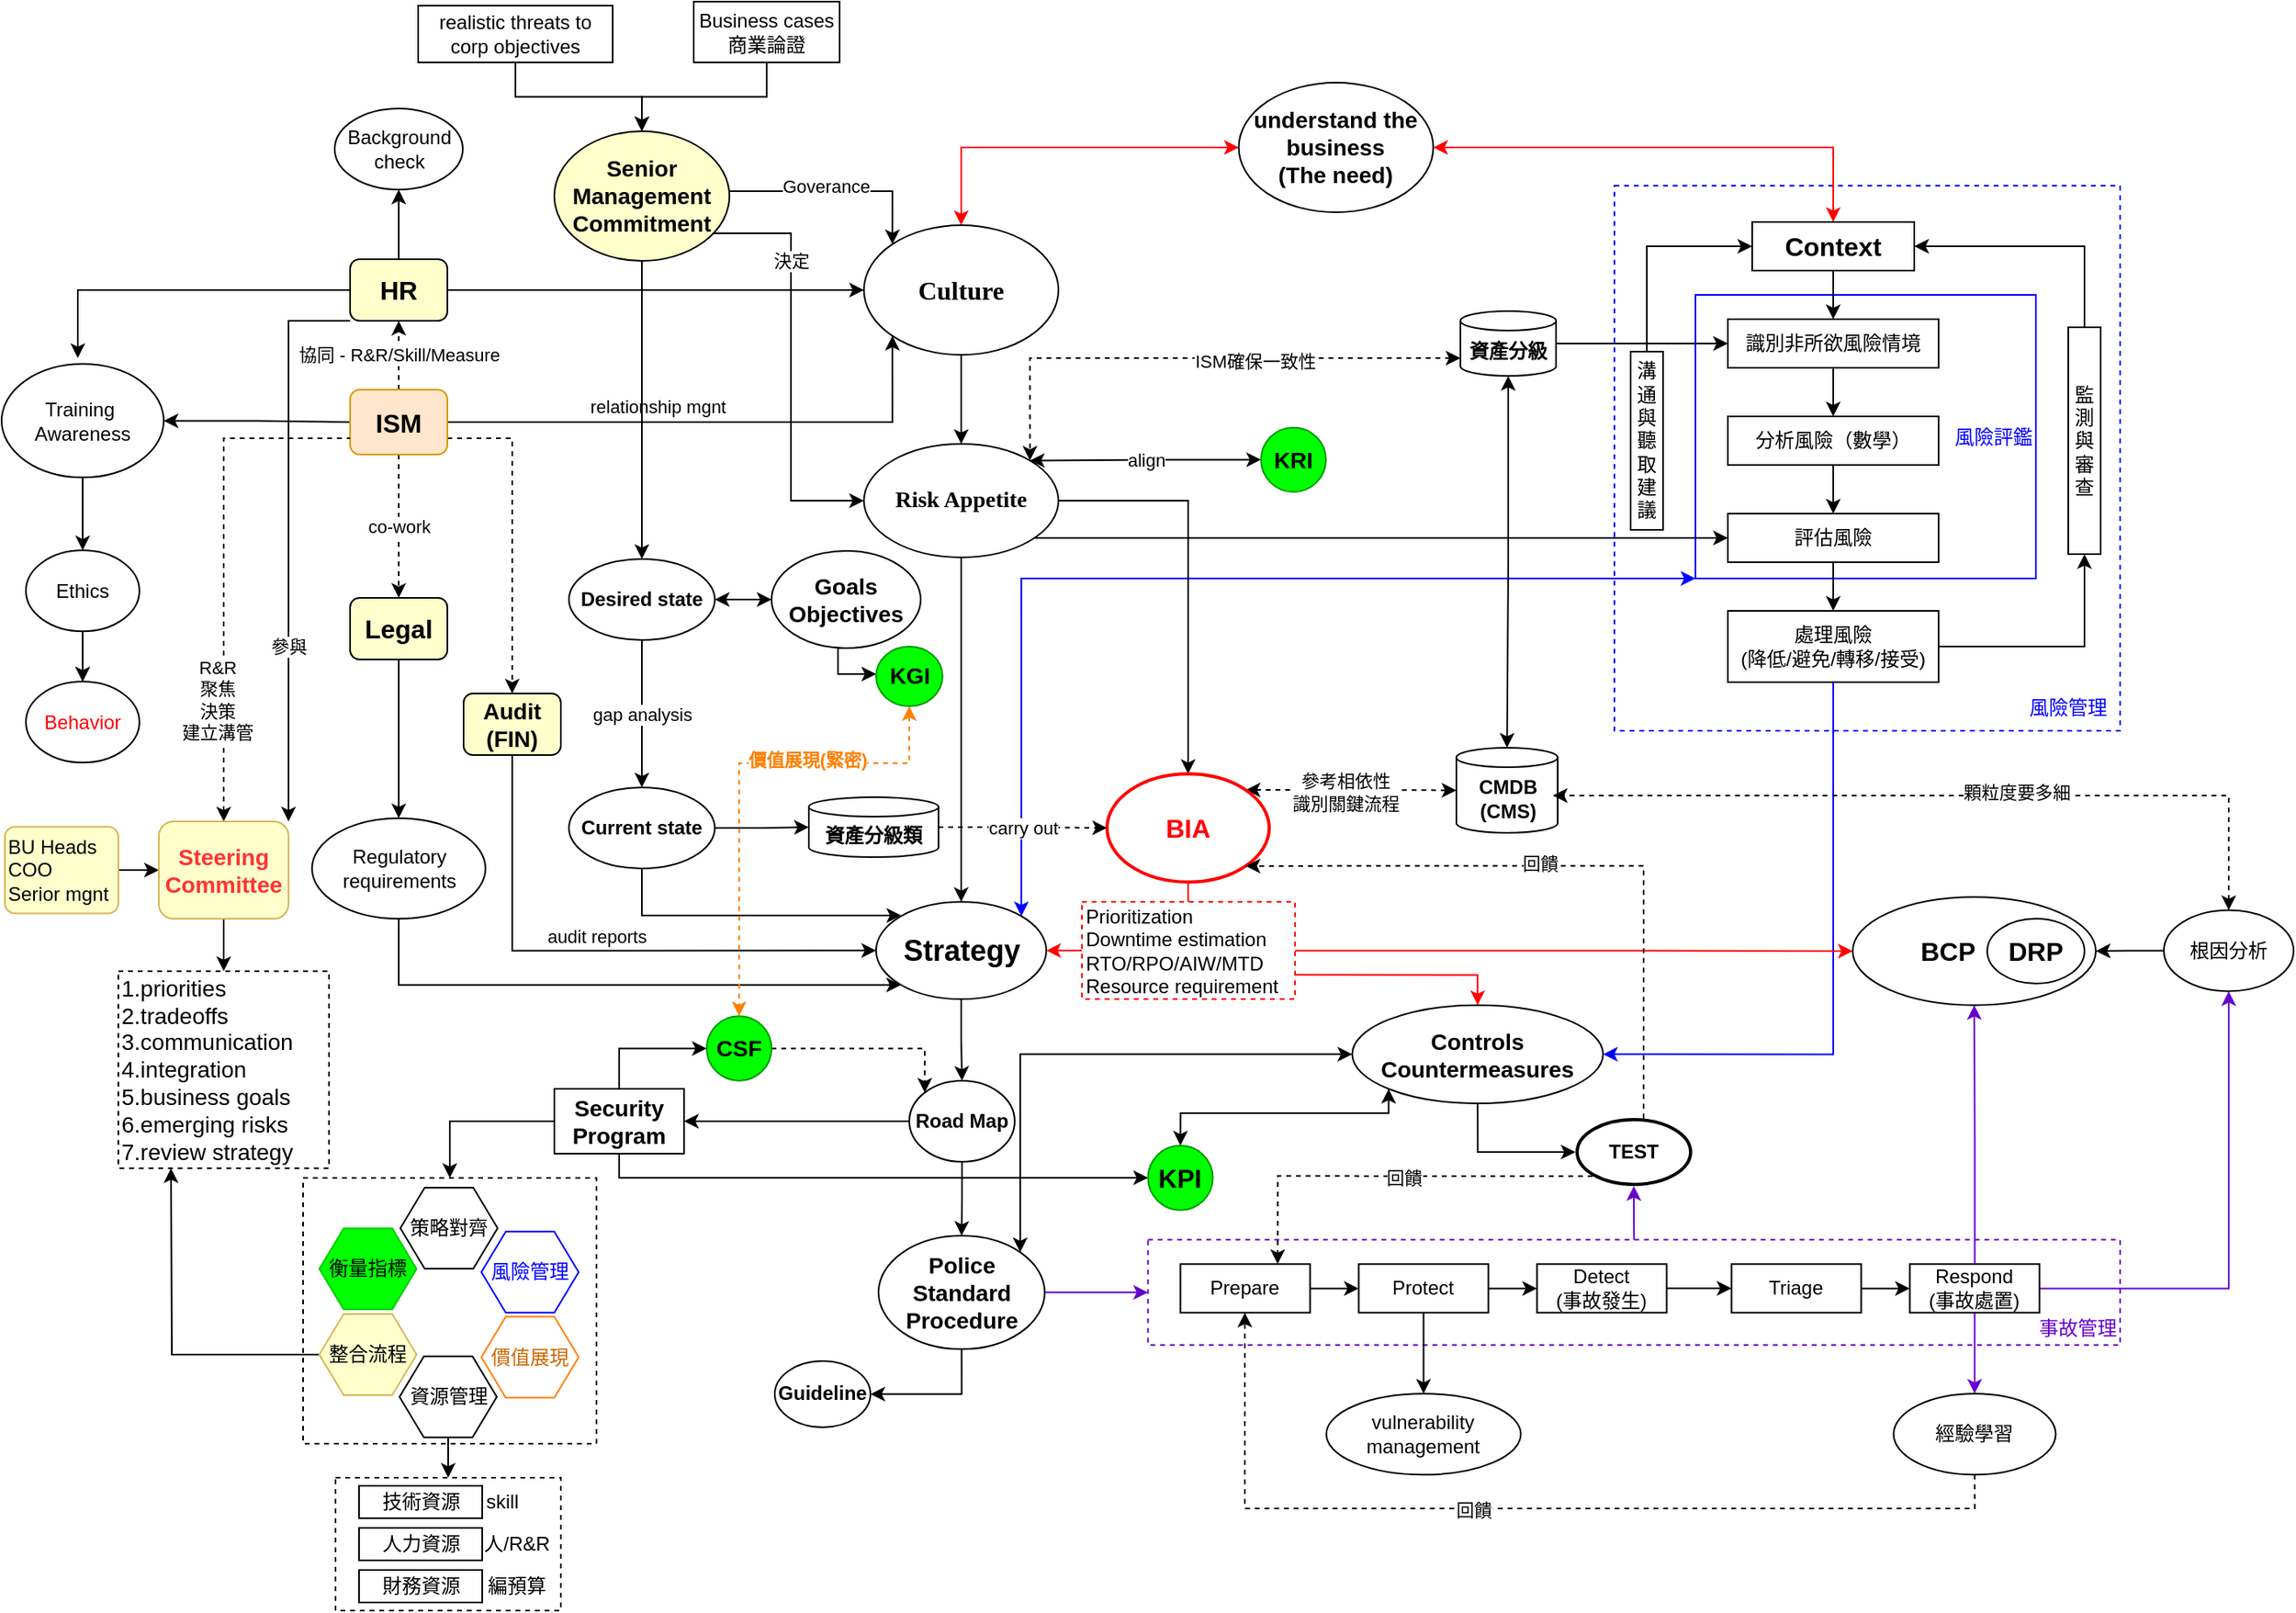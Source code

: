 <mxfile version="14.4.2" type="github">
  <diagram name="CISM" id="42789a77-a242-8287-6e28-9cd8cfd52e62">
    <mxGraphModel dx="1422" dy="736" grid="1" gridSize="10" guides="1" tooltips="1" connect="1" arrows="1" fold="1" page="1" pageScale="1" pageWidth="1600" pageHeight="900" background="#ffffff" math="0" shadow="0">
      <root>
        <mxCell id="0" />
        <mxCell id="1" parent="0" />
        <mxCell id="t0RdN4NFsOp_hTCud_wr-24" value="/ㄥ" style="rounded=0;whiteSpace=wrap;html=1;dashed=1;" parent="1" vertex="1">
          <mxGeometry x="219" y="931" width="139" height="82" as="geometry" />
        </mxCell>
        <mxCell id="t0RdN4NFsOp_hTCud_wr-13" value="" style="rounded=0;whiteSpace=wrap;html=1;dashed=1;" parent="1" vertex="1">
          <mxGeometry x="199" y="746" width="181" height="164" as="geometry" />
        </mxCell>
        <mxCell id="RKfxSkE61p598FqZE3x6-5" value="&lt;div style=&quot;text-align: justify&quot;&gt;&lt;/div&gt;" style="rounded=0;whiteSpace=wrap;html=1;align=right;strokeColor=#0000FF;dashed=1;" parent="1" vertex="1">
          <mxGeometry x="1008" y="133.67" width="312" height="336.33" as="geometry" />
        </mxCell>
        <mxCell id="Z_T5WOkKw4FG-YKkFipD-60" value="&lt;div&gt;&lt;span&gt;&lt;font color=&quot;#6600cc&quot;&gt;&lt;br&gt;&lt;/font&gt;&lt;/span&gt;&lt;/div&gt;&lt;div&gt;&lt;span&gt;&lt;font color=&quot;#6600cc&quot;&gt;&lt;br&gt;&lt;/font&gt;&lt;/span&gt;&lt;/div&gt;&lt;div&gt;&lt;span&gt;&lt;font color=&quot;#6600cc&quot;&gt;&lt;br&gt;&lt;/font&gt;&lt;/span&gt;&lt;/div&gt;&lt;div&gt;&lt;span&gt;&lt;font color=&quot;#6600cc&quot;&gt;事故管理&lt;/font&gt;&lt;/span&gt;&lt;/div&gt;" style="rounded=0;whiteSpace=wrap;html=1;fillColor=#FFFFFF;align=right;dashed=1;strokeColor=#6600CC;" parent="1" vertex="1">
          <mxGeometry x="720.25" y="784.16" width="599.75" height="65" as="geometry" />
        </mxCell>
        <mxCell id="Z_T5WOkKw4FG-YKkFipD-143" style="edgeStyle=orthogonalEdgeStyle;rounded=0;orthogonalLoop=1;jettySize=auto;html=1;entryX=1;entryY=0;entryDx=0;entryDy=0;startArrow=classic;startFill=1;endArrow=classic;endFill=1;exitX=0;exitY=1;exitDx=0;exitDy=0;strokeColor=#0000FF;" parent="1" source="Z_T5WOkKw4FG-YKkFipD-38" target="Z_T5WOkKw4FG-YKkFipD-3" edge="1">
          <mxGeometry relative="1" as="geometry">
            <Array as="points">
              <mxPoint x="642" y="376" />
            </Array>
          </mxGeometry>
        </mxCell>
        <mxCell id="Z_T5WOkKw4FG-YKkFipD-38" value="&lt;font color=&quot;#0000ff&quot;&gt;風險評鑑&lt;/font&gt;" style="rounded=0;whiteSpace=wrap;html=1;fillColor=#FFFFFF;align=right;strokeColor=#0000FF;" parent="1" vertex="1">
          <mxGeometry x="1058" y="201" width="210" height="175" as="geometry" />
        </mxCell>
        <mxCell id="Z_T5WOkKw4FG-YKkFipD-5" style="edgeStyle=orthogonalEdgeStyle;rounded=0;orthogonalLoop=1;jettySize=auto;html=1;exitX=0;exitY=0.5;exitDx=0;exitDy=0;startArrow=classic;startFill=1;endArrow=classic;endFill=1;strokeColor=#FF0000;" parent="1" source="RKfxSkE61p598FqZE3x6-7" target="1ea317790d2ca983-3" edge="1">
          <mxGeometry relative="1" as="geometry">
            <mxPoint x="285" y="188" as="sourcePoint" />
            <Array as="points">
              <mxPoint x="605" y="110" />
            </Array>
          </mxGeometry>
        </mxCell>
        <mxCell id="Z_T5WOkKw4FG-YKkFipD-2" style="edgeStyle=orthogonalEdgeStyle;rounded=0;orthogonalLoop=1;jettySize=auto;html=1;exitX=0.5;exitY=1;exitDx=0;exitDy=0;" parent="1" source="1ea317790d2ca983-3" target="1ea317790d2ca983-4" edge="1">
          <mxGeometry relative="1" as="geometry" />
        </mxCell>
        <mxCell id="Z_T5WOkKw4FG-YKkFipD-57" style="edgeStyle=orthogonalEdgeStyle;rounded=0;orthogonalLoop=1;jettySize=auto;html=1;entryX=1;entryY=0.5;entryDx=0;entryDy=0;startArrow=classic;startFill=1;endArrow=none;endFill=0;" parent="1" source="1ea317790d2ca983-3" target="Z_T5WOkKw4FG-YKkFipD-21" edge="1">
          <mxGeometry relative="1" as="geometry" />
        </mxCell>
        <mxCell id="1ea317790d2ca983-3" value="&lt;span&gt;&lt;font size=&quot;1&quot;&gt;&lt;b style=&quot;font-size: 16px&quot;&gt;Culture&lt;/b&gt;&lt;/font&gt;&lt;/span&gt;" style="ellipse;whiteSpace=wrap;html=1;rounded=0;shadow=0;comic=0;labelBackgroundColor=none;strokeWidth=1;fontFamily=Verdana;fontSize=12;align=center;" parent="1" vertex="1">
          <mxGeometry x="545" y="158" width="120" height="80" as="geometry" />
        </mxCell>
        <mxCell id="Z_T5WOkKw4FG-YKkFipD-75" value="" style="edgeStyle=orthogonalEdgeStyle;rounded=0;orthogonalLoop=1;jettySize=auto;html=1;startArrow=none;startFill=0;endArrow=classic;endFill=1;entryX=0.5;entryY=0;entryDx=0;entryDy=0;exitX=1;exitY=0.5;exitDx=0;exitDy=0;exitPerimeter=0;" parent="1" source="1ea317790d2ca983-4" target="Z_T5WOkKw4FG-YKkFipD-55" edge="1">
          <mxGeometry relative="1" as="geometry" />
        </mxCell>
        <mxCell id="Z_T5WOkKw4FG-YKkFipD-111" style="edgeStyle=orthogonalEdgeStyle;rounded=0;orthogonalLoop=1;jettySize=auto;html=1;exitX=1;exitY=0;exitDx=0;exitDy=0;entryX=0;entryY=0.5;entryDx=0;entryDy=0;startArrow=none;startFill=0;endArrow=classic;endFill=1;" parent="1" source="1ea317790d2ca983-4" target="Z_T5WOkKw4FG-YKkFipD-30" edge="1">
          <mxGeometry relative="1" as="geometry">
            <Array as="points">
              <mxPoint x="647" y="351" />
            </Array>
          </mxGeometry>
        </mxCell>
        <mxCell id="Z_T5WOkKw4FG-YKkFipD-129" style="edgeStyle=orthogonalEdgeStyle;rounded=0;orthogonalLoop=1;jettySize=auto;html=1;startArrow=none;startFill=0;endArrow=classic;endFill=1;" parent="1" source="1ea317790d2ca983-4" target="Z_T5WOkKw4FG-YKkFipD-3" edge="1">
          <mxGeometry relative="1" as="geometry" />
        </mxCell>
        <mxCell id="1ea317790d2ca983-4" value="&lt;span&gt;&lt;font size=&quot;1&quot;&gt;&lt;b style=&quot;font-size: 14px&quot;&gt;Risk Appetite&lt;/b&gt;&lt;/font&gt;&lt;/span&gt;" style="ellipse;whiteSpace=wrap;html=1;rounded=0;shadow=0;comic=0;labelBackgroundColor=none;strokeWidth=1;fontFamily=Verdana;fontSize=12;align=center;" parent="1" vertex="1">
          <mxGeometry x="545" y="293" width="120" height="70" as="geometry" />
        </mxCell>
        <mxCell id="Z_T5WOkKw4FG-YKkFipD-132" value="" style="edgeStyle=orthogonalEdgeStyle;rounded=0;orthogonalLoop=1;jettySize=auto;html=1;startArrow=none;startFill=0;endArrow=classic;endFill=1;" parent="1" source="I_x3B0UFov074bQ4PSzn-11" target="Z_T5WOkKw4FG-YKkFipD-4" edge="1">
          <mxGeometry relative="1" as="geometry" />
        </mxCell>
        <mxCell id="Z_T5WOkKw4FG-YKkFipD-3" value="&lt;b&gt;&lt;font style=&quot;font-size: 18px&quot;&gt;Strategy&lt;/font&gt;&lt;/b&gt;" style="ellipse;whiteSpace=wrap;html=1;" parent="1" vertex="1">
          <mxGeometry x="552.5" y="575.66" width="105" height="60" as="geometry" />
        </mxCell>
        <mxCell id="Z_T5WOkKw4FG-YKkFipD-66" value="" style="edgeStyle=orthogonalEdgeStyle;rounded=0;orthogonalLoop=1;jettySize=auto;html=1;strokeColor=#6600CC;" parent="1" source="Z_T5WOkKw4FG-YKkFipD-4" target="Z_T5WOkKw4FG-YKkFipD-60" edge="1">
          <mxGeometry relative="1" as="geometry" />
        </mxCell>
        <mxCell id="Z_T5WOkKw4FG-YKkFipD-4" value="&lt;b style=&quot;font-size: 14px&quot;&gt;&lt;span&gt;Police&lt;/span&gt;&lt;br&gt;&lt;span&gt;Standard&lt;/span&gt;&lt;br&gt;&lt;span&gt;Procedure&lt;/span&gt;&lt;/b&gt;" style="ellipse;whiteSpace=wrap;html=1;align=center;" parent="1" vertex="1">
          <mxGeometry x="554" y="781.66" width="102.5" height="70" as="geometry" />
        </mxCell>
        <mxCell id="Z_T5WOkKw4FG-YKkFipD-15" value="" style="edgeStyle=orthogonalEdgeStyle;rounded=0;orthogonalLoop=1;jettySize=auto;html=1;" parent="1" source="Z_T5WOkKw4FG-YKkFipD-9" target="Z_T5WOkKw4FG-YKkFipD-10" edge="1">
          <mxGeometry relative="1" as="geometry" />
        </mxCell>
        <mxCell id="Z_T5WOkKw4FG-YKkFipD-10" value="&lt;font color=&quot;#ff0000&quot;&gt;Behavior&lt;/font&gt;" style="ellipse;whiteSpace=wrap;html=1;" parent="1" vertex="1">
          <mxGeometry x="28" y="439.66" width="70" height="50" as="geometry" />
        </mxCell>
        <mxCell id="Z_T5WOkKw4FG-YKkFipD-14" value="" style="edgeStyle=orthogonalEdgeStyle;rounded=0;orthogonalLoop=1;jettySize=auto;html=1;" parent="1" source="Z_T5WOkKw4FG-YKkFipD-9" target="Z_T5WOkKw4FG-YKkFipD-10" edge="1">
          <mxGeometry relative="1" as="geometry" />
        </mxCell>
        <mxCell id="Z_T5WOkKw4FG-YKkFipD-69" value="" style="edgeStyle=orthogonalEdgeStyle;rounded=0;orthogonalLoop=1;jettySize=auto;html=1;startArrow=classic;startFill=1;endArrow=none;endFill=0;" parent="1" source="Z_T5WOkKw4FG-YKkFipD-11" target="Z_T5WOkKw4FG-YKkFipD-20" edge="1">
          <mxGeometry relative="1" as="geometry" />
        </mxCell>
        <mxCell id="Z_T5WOkKw4FG-YKkFipD-11" value="Training&amp;nbsp;&lt;br&gt;Awareness" style="ellipse;whiteSpace=wrap;html=1;" parent="1" vertex="1">
          <mxGeometry x="13" y="243.66" width="100" height="70" as="geometry" />
        </mxCell>
        <mxCell id="Z_T5WOkKw4FG-YKkFipD-9" value="Ethics" style="ellipse;whiteSpace=wrap;html=1;" parent="1" vertex="1">
          <mxGeometry x="28" y="358.66" width="70" height="50" as="geometry" />
        </mxCell>
        <mxCell id="Z_T5WOkKw4FG-YKkFipD-16" value="" style="edgeStyle=orthogonalEdgeStyle;rounded=0;orthogonalLoop=1;jettySize=auto;html=1;" parent="1" source="Z_T5WOkKw4FG-YKkFipD-11" target="Z_T5WOkKw4FG-YKkFipD-9" edge="1">
          <mxGeometry relative="1" as="geometry">
            <mxPoint x="63" y="338.66" as="sourcePoint" />
            <mxPoint x="63" y="453.66" as="targetPoint" />
          </mxGeometry>
        </mxCell>
        <mxCell id="Z_T5WOkKw4FG-YKkFipD-24" value="relationship mgnt" style="edgeStyle=orthogonalEdgeStyle;rounded=0;orthogonalLoop=1;jettySize=auto;html=1;entryX=0;entryY=1;entryDx=0;entryDy=0;exitX=1;exitY=0.5;exitDx=0;exitDy=0;align=right;" parent="1" source="Z_T5WOkKw4FG-YKkFipD-20" target="1ea317790d2ca983-3" edge="1">
          <mxGeometry x="0.046" y="10" relative="1" as="geometry">
            <Array as="points">
              <mxPoint x="563" y="280" />
            </Array>
            <mxPoint x="1" as="offset" />
          </mxGeometry>
        </mxCell>
        <mxCell id="Z_T5WOkKw4FG-YKkFipD-70" value="協同&amp;nbsp;- R&amp;amp;R/Skill/Measure" style="edgeStyle=orthogonalEdgeStyle;rounded=0;orthogonalLoop=1;jettySize=auto;html=1;startArrow=none;startFill=0;endArrow=classic;endFill=1;dashed=1;" parent="1" source="Z_T5WOkKw4FG-YKkFipD-20" target="Z_T5WOkKw4FG-YKkFipD-21" edge="1">
          <mxGeometry relative="1" as="geometry" />
        </mxCell>
        <mxCell id="Z_T5WOkKw4FG-YKkFipD-72" value="co-work" style="edgeStyle=orthogonalEdgeStyle;rounded=0;orthogonalLoop=1;jettySize=auto;html=1;dashed=1;startArrow=none;startFill=0;endArrow=classic;endFill=1;" parent="1" source="Z_T5WOkKw4FG-YKkFipD-20" target="Z_T5WOkKw4FG-YKkFipD-71" edge="1">
          <mxGeometry relative="1" as="geometry" />
        </mxCell>
        <mxCell id="LcdW9NNW-dmjEEYMS5UG-3" style="edgeStyle=orthogonalEdgeStyle;rounded=0;orthogonalLoop=1;jettySize=auto;html=1;entryX=0.5;entryY=0;entryDx=0;entryDy=0;dashed=1;exitX=1;exitY=0.75;exitDx=0;exitDy=0;" parent="1" source="Z_T5WOkKw4FG-YKkFipD-20" target="LcdW9NNW-dmjEEYMS5UG-1" edge="1">
          <mxGeometry relative="1" as="geometry">
            <Array as="points">
              <mxPoint x="328" y="290" />
            </Array>
          </mxGeometry>
        </mxCell>
        <mxCell id="Z_T5WOkKw4FG-YKkFipD-20" value="&lt;b&gt;&lt;font style=&quot;font-size: 16px&quot;&gt;ISM&lt;/font&gt;&lt;/b&gt;" style="rounded=1;whiteSpace=wrap;html=1;fillColor=#ffe6cc;strokeColor=#d79b00;" parent="1" vertex="1">
          <mxGeometry x="228" y="259.5" width="60" height="40" as="geometry" />
        </mxCell>
        <mxCell id="Z_T5WOkKw4FG-YKkFipD-58" value="" style="edgeStyle=orthogonalEdgeStyle;rounded=0;orthogonalLoop=1;jettySize=auto;html=1;" parent="1" source="Z_T5WOkKw4FG-YKkFipD-21" edge="1">
          <mxGeometry relative="1" as="geometry">
            <mxPoint x="60" y="240" as="targetPoint" />
            <Array as="points">
              <mxPoint x="60" y="198" />
              <mxPoint x="60" y="240" />
            </Array>
          </mxGeometry>
        </mxCell>
        <mxCell id="7DjKlJsCixt-iZ4Y43LJ-12" value="" style="edgeStyle=orthogonalEdgeStyle;rounded=0;orthogonalLoop=1;jettySize=auto;html=1;startArrow=none;startFill=0;endArrow=classic;endFill=1;" parent="1" source="Z_T5WOkKw4FG-YKkFipD-21" target="7DjKlJsCixt-iZ4Y43LJ-11" edge="1">
          <mxGeometry relative="1" as="geometry" />
        </mxCell>
        <mxCell id="I_x3B0UFov074bQ4PSzn-13" style="edgeStyle=orthogonalEdgeStyle;rounded=0;orthogonalLoop=1;jettySize=auto;html=1;exitX=0;exitY=1;exitDx=0;exitDy=0;entryX=1;entryY=0;entryDx=0;entryDy=0;startArrow=none;startFill=0;endArrow=classic;endFill=1;strokeColor=#000000;" parent="1" source="Z_T5WOkKw4FG-YKkFipD-21" target="RKfxSkE61p598FqZE3x6-9" edge="1">
          <mxGeometry relative="1" as="geometry">
            <Array as="points">
              <mxPoint x="190" y="217" />
            </Array>
          </mxGeometry>
        </mxCell>
        <mxCell id="I_x3B0UFov074bQ4PSzn-14" value="參與" style="edgeLabel;html=1;align=center;verticalAlign=middle;resizable=0;points=[];" parent="I_x3B0UFov074bQ4PSzn-13" vertex="1" connectable="0">
          <mxGeometry x="-0.135" y="1" relative="1" as="geometry">
            <mxPoint x="-1" y="89" as="offset" />
          </mxGeometry>
        </mxCell>
        <mxCell id="Z_T5WOkKw4FG-YKkFipD-21" value="&lt;b&gt;&lt;font style=&quot;font-size: 16px&quot;&gt;HR&lt;/font&gt;&lt;/b&gt;" style="rounded=1;whiteSpace=wrap;html=1;fillColor=#FFFFCC;" parent="1" vertex="1">
          <mxGeometry x="228" y="179" width="60" height="38" as="geometry" />
        </mxCell>
        <mxCell id="Z_T5WOkKw4FG-YKkFipD-28" value="" style="edgeStyle=orthogonalEdgeStyle;rounded=0;orthogonalLoop=1;jettySize=auto;html=1;" parent="1" source="Z_T5WOkKw4FG-YKkFipD-25" target="Z_T5WOkKw4FG-YKkFipD-27" edge="1">
          <mxGeometry relative="1" as="geometry" />
        </mxCell>
        <mxCell id="Z_T5WOkKw4FG-YKkFipD-25" value="&lt;b&gt;&lt;font style=&quot;font-size: 16px&quot;&gt;Context&lt;/font&gt;&lt;/b&gt;" style="rounded=0;whiteSpace=wrap;html=1;fillColor=#FFFFFF;" parent="1" vertex="1">
          <mxGeometry x="1093" y="156" width="100" height="30" as="geometry" />
        </mxCell>
        <mxCell id="Z_T5WOkKw4FG-YKkFipD-34" value="" style="edgeStyle=orthogonalEdgeStyle;rounded=0;orthogonalLoop=1;jettySize=auto;html=1;entryX=0.5;entryY=0;entryDx=0;entryDy=0;" parent="1" source="Z_T5WOkKw4FG-YKkFipD-27" target="Z_T5WOkKw4FG-YKkFipD-29" edge="1">
          <mxGeometry relative="1" as="geometry" />
        </mxCell>
        <mxCell id="Z_T5WOkKw4FG-YKkFipD-27" value="識別非所欲風險情境" style="rounded=0;whiteSpace=wrap;html=1;fillColor=#FFFFFF;" parent="1" vertex="1">
          <mxGeometry x="1078" y="216" width="130" height="30" as="geometry" />
        </mxCell>
        <mxCell id="Z_T5WOkKw4FG-YKkFipD-32" value="" style="edgeStyle=orthogonalEdgeStyle;rounded=0;orthogonalLoop=1;jettySize=auto;html=1;" parent="1" source="Z_T5WOkKw4FG-YKkFipD-29" target="Z_T5WOkKw4FG-YKkFipD-30" edge="1">
          <mxGeometry relative="1" as="geometry" />
        </mxCell>
        <mxCell id="Z_T5WOkKw4FG-YKkFipD-29" value="分析風險（數學）" style="rounded=0;whiteSpace=wrap;html=1;fillColor=#FFFFFF;" parent="1" vertex="1">
          <mxGeometry x="1078" y="276" width="130" height="30" as="geometry" />
        </mxCell>
        <mxCell id="Z_T5WOkKw4FG-YKkFipD-36" value="" style="edgeStyle=orthogonalEdgeStyle;rounded=0;orthogonalLoop=1;jettySize=auto;html=1;" parent="1" source="Z_T5WOkKw4FG-YKkFipD-30" target="Z_T5WOkKw4FG-YKkFipD-35" edge="1">
          <mxGeometry relative="1" as="geometry" />
        </mxCell>
        <mxCell id="Z_T5WOkKw4FG-YKkFipD-30" value="評估風險" style="rounded=0;whiteSpace=wrap;html=1;fillColor=#FFFFFF;" parent="1" vertex="1">
          <mxGeometry x="1078" y="336" width="130" height="30" as="geometry" />
        </mxCell>
        <mxCell id="Z_T5WOkKw4FG-YKkFipD-44" style="edgeStyle=orthogonalEdgeStyle;rounded=0;orthogonalLoop=1;jettySize=auto;html=1;entryX=0.5;entryY=1;entryDx=0;entryDy=0;" parent="1" source="Z_T5WOkKw4FG-YKkFipD-35" target="Z_T5WOkKw4FG-YKkFipD-42" edge="1">
          <mxGeometry relative="1" as="geometry" />
        </mxCell>
        <mxCell id="Z_T5WOkKw4FG-YKkFipD-138" style="edgeStyle=orthogonalEdgeStyle;rounded=0;orthogonalLoop=1;jettySize=auto;html=1;entryX=1;entryY=0.5;entryDx=0;entryDy=0;startArrow=none;startFill=0;endArrow=classic;endFill=1;exitX=0.5;exitY=1;exitDx=0;exitDy=0;strokeColor=#0000FF;" parent="1" source="Z_T5WOkKw4FG-YKkFipD-35" target="Z_T5WOkKw4FG-YKkFipD-136" edge="1">
          <mxGeometry relative="1" as="geometry">
            <mxPoint x="1103" y="472" as="sourcePoint" />
            <Array as="points">
              <mxPoint x="1143" y="670" />
            </Array>
          </mxGeometry>
        </mxCell>
        <mxCell id="Z_T5WOkKw4FG-YKkFipD-35" value="處理風險&lt;br&gt;(降低/避免/轉移/接受)" style="rounded=0;whiteSpace=wrap;html=1;fillColor=#FFFFFF;" parent="1" vertex="1">
          <mxGeometry x="1078" y="396" width="130" height="44" as="geometry" />
        </mxCell>
        <mxCell id="Z_T5WOkKw4FG-YKkFipD-41" style="edgeStyle=orthogonalEdgeStyle;rounded=0;orthogonalLoop=1;jettySize=auto;html=1;entryX=0;entryY=0.5;entryDx=0;entryDy=0;exitX=0.5;exitY=0;exitDx=0;exitDy=0;" parent="1" source="Z_T5WOkKw4FG-YKkFipD-40" target="Z_T5WOkKw4FG-YKkFipD-25" edge="1">
          <mxGeometry relative="1" as="geometry">
            <Array as="points">
              <mxPoint x="1028" y="171" />
            </Array>
          </mxGeometry>
        </mxCell>
        <mxCell id="Z_T5WOkKw4FG-YKkFipD-40" value="溝通與聽取建議" style="rounded=0;whiteSpace=wrap;html=1;fillColor=#FFFFFF;" parent="1" vertex="1">
          <mxGeometry x="1018" y="236" width="20" height="110" as="geometry" />
        </mxCell>
        <mxCell id="Z_T5WOkKw4FG-YKkFipD-45" style="edgeStyle=orthogonalEdgeStyle;rounded=0;orthogonalLoop=1;jettySize=auto;html=1;entryX=1;entryY=0.5;entryDx=0;entryDy=0;" parent="1" source="Z_T5WOkKw4FG-YKkFipD-42" target="Z_T5WOkKw4FG-YKkFipD-25" edge="1">
          <mxGeometry relative="1" as="geometry">
            <Array as="points">
              <mxPoint x="1298" y="171" />
            </Array>
          </mxGeometry>
        </mxCell>
        <mxCell id="Z_T5WOkKw4FG-YKkFipD-42" value="監測與審查" style="rounded=0;whiteSpace=wrap;html=1;fillColor=#FFFFFF;" parent="1" vertex="1">
          <mxGeometry x="1288" y="221" width="20" height="140" as="geometry" />
        </mxCell>
        <mxCell id="Z_T5WOkKw4FG-YKkFipD-61" value="" style="edgeStyle=orthogonalEdgeStyle;rounded=0;orthogonalLoop=1;jettySize=auto;html=1;" parent="1" source="Z_T5WOkKw4FG-YKkFipD-49" target="Z_T5WOkKw4FG-YKkFipD-50" edge="1">
          <mxGeometry relative="1" as="geometry" />
        </mxCell>
        <mxCell id="Z_T5WOkKw4FG-YKkFipD-49" value="Prepare" style="rounded=0;whiteSpace=wrap;html=1;strokeColor=#000000;fillColor=#FFFFFF;" parent="1" vertex="1">
          <mxGeometry x="740.25" y="799.16" width="80" height="30" as="geometry" />
        </mxCell>
        <mxCell id="Z_T5WOkKw4FG-YKkFipD-62" value="" style="edgeStyle=orthogonalEdgeStyle;rounded=0;orthogonalLoop=1;jettySize=auto;html=1;" parent="1" source="Z_T5WOkKw4FG-YKkFipD-50" target="Z_T5WOkKw4FG-YKkFipD-51" edge="1">
          <mxGeometry relative="1" as="geometry" />
        </mxCell>
        <mxCell id="Z_T5WOkKw4FG-YKkFipD-87" value="" style="edgeStyle=orthogonalEdgeStyle;rounded=0;orthogonalLoop=1;jettySize=auto;html=1;startArrow=none;startFill=0;endArrow=classic;endFill=1;" parent="1" source="Z_T5WOkKw4FG-YKkFipD-50" target="Z_T5WOkKw4FG-YKkFipD-86" edge="1">
          <mxGeometry relative="1" as="geometry" />
        </mxCell>
        <mxCell id="Z_T5WOkKw4FG-YKkFipD-50" value="Protect" style="rounded=0;whiteSpace=wrap;html=1;strokeColor=#000000;fillColor=#FFFFFF;" parent="1" vertex="1">
          <mxGeometry x="850.25" y="799.16" width="80" height="30" as="geometry" />
        </mxCell>
        <mxCell id="Z_T5WOkKw4FG-YKkFipD-63" value="" style="edgeStyle=orthogonalEdgeStyle;rounded=0;orthogonalLoop=1;jettySize=auto;html=1;" parent="1" source="Z_T5WOkKw4FG-YKkFipD-51" target="Z_T5WOkKw4FG-YKkFipD-53" edge="1">
          <mxGeometry relative="1" as="geometry" />
        </mxCell>
        <mxCell id="Z_T5WOkKw4FG-YKkFipD-51" value="Detect&lt;br&gt;(事故發生)" style="rounded=0;whiteSpace=wrap;html=1;strokeColor=#000000;fillColor=#FFFFFF;" parent="1" vertex="1">
          <mxGeometry x="960.25" y="799.16" width="80" height="30" as="geometry" />
        </mxCell>
        <mxCell id="Z_T5WOkKw4FG-YKkFipD-89" value="" style="edgeStyle=orthogonalEdgeStyle;rounded=0;orthogonalLoop=1;jettySize=auto;html=1;startArrow=none;startFill=0;endArrow=classic;endFill=1;strokeColor=#6600CC;" parent="1" source="Z_T5WOkKw4FG-YKkFipD-52" target="Z_T5WOkKw4FG-YKkFipD-88" edge="1">
          <mxGeometry relative="1" as="geometry" />
        </mxCell>
        <mxCell id="Z_T5WOkKw4FG-YKkFipD-105" style="edgeStyle=orthogonalEdgeStyle;rounded=0;orthogonalLoop=1;jettySize=auto;html=1;entryX=0.5;entryY=1;entryDx=0;entryDy=0;startArrow=none;startFill=0;endArrow=classic;endFill=1;strokeColor=#6600CC;" parent="1" source="Z_T5WOkKw4FG-YKkFipD-52" target="Z_T5WOkKw4FG-YKkFipD-104" edge="1">
          <mxGeometry relative="1" as="geometry">
            <mxPoint x="1370" y="774.66" as="targetPoint" />
          </mxGeometry>
        </mxCell>
        <mxCell id="Z_T5WOkKw4FG-YKkFipD-108" style="edgeStyle=orthogonalEdgeStyle;rounded=0;orthogonalLoop=1;jettySize=auto;html=1;entryX=0.5;entryY=1;entryDx=0;entryDy=0;startArrow=none;startFill=0;endArrow=classic;endFill=1;strokeColor=#6600CC;" parent="1" source="Z_T5WOkKw4FG-YKkFipD-52" target="Z_T5WOkKw4FG-YKkFipD-80" edge="1">
          <mxGeometry relative="1" as="geometry" />
        </mxCell>
        <mxCell id="Z_T5WOkKw4FG-YKkFipD-52" value="Respond&lt;br&gt;(事故處置)" style="rounded=0;whiteSpace=wrap;html=1;strokeColor=#000000;fillColor=#FFFFFF;" parent="1" vertex="1">
          <mxGeometry x="1190.25" y="799.16" width="80" height="30" as="geometry" />
        </mxCell>
        <mxCell id="Z_T5WOkKw4FG-YKkFipD-64" value="" style="edgeStyle=orthogonalEdgeStyle;rounded=0;orthogonalLoop=1;jettySize=auto;html=1;" parent="1" source="Z_T5WOkKw4FG-YKkFipD-53" target="Z_T5WOkKw4FG-YKkFipD-52" edge="1">
          <mxGeometry relative="1" as="geometry" />
        </mxCell>
        <mxCell id="Z_T5WOkKw4FG-YKkFipD-53" value="Triage" style="rounded=0;whiteSpace=wrap;html=1;strokeColor=#000000;fillColor=#FFFFFF;" parent="1" vertex="1">
          <mxGeometry x="1080.25" y="799.16" width="80" height="30" as="geometry" />
        </mxCell>
        <mxCell id="Z_T5WOkKw4FG-YKkFipD-76" value="參考相依性&lt;br&gt;識別關鍵流程" style="edgeStyle=orthogonalEdgeStyle;rounded=0;orthogonalLoop=1;jettySize=auto;html=1;startArrow=classic;startFill=1;endArrow=classic;endFill=1;dashed=1;align=center;exitX=1;exitY=0;exitDx=0;exitDy=0;" parent="1" source="Z_T5WOkKw4FG-YKkFipD-55" target="Z_T5WOkKw4FG-YKkFipD-74" edge="1">
          <mxGeometry x="-0.061" y="-1" relative="1" as="geometry">
            <mxPoint as="offset" />
          </mxGeometry>
        </mxCell>
        <mxCell id="Z_T5WOkKw4FG-YKkFipD-78" value="" style="edgeStyle=orthogonalEdgeStyle;rounded=0;orthogonalLoop=1;jettySize=auto;html=1;startArrow=none;startFill=0;endArrow=classic;endFill=1;strokeColor=#FF0000;" parent="1" source="Z_T5WOkKw4FG-YKkFipD-55" target="Z_T5WOkKw4FG-YKkFipD-77" edge="1">
          <mxGeometry relative="1" as="geometry" />
        </mxCell>
        <mxCell id="Z_T5WOkKw4FG-YKkFipD-55" value="&lt;font style=&quot;font-size: 16px&quot; color=&quot;#ff0000&quot;&gt;&lt;b&gt;BIA&lt;/b&gt;&lt;/font&gt;" style="ellipse;whiteSpace=wrap;html=1;fillColor=#FFFFFF;strokeColor=#FF0000;strokeWidth=2;" parent="1" vertex="1">
          <mxGeometry x="695" y="496.66" width="100" height="66.67" as="geometry" />
        </mxCell>
        <mxCell id="Z_T5WOkKw4FG-YKkFipD-141" style="edgeStyle=orthogonalEdgeStyle;rounded=0;orthogonalLoop=1;jettySize=auto;html=1;startArrow=none;startFill=0;endArrow=classic;endFill=1;" parent="1" source="Z_T5WOkKw4FG-YKkFipD-71" target="Z_T5WOkKw4FG-YKkFipD-139" edge="1">
          <mxGeometry relative="1" as="geometry" />
        </mxCell>
        <mxCell id="Z_T5WOkKw4FG-YKkFipD-71" value="&lt;b&gt;&lt;font style=&quot;font-size: 16px&quot;&gt;Legal&lt;/font&gt;&lt;/b&gt;" style="rounded=1;whiteSpace=wrap;html=1;fillColor=#FFFFCC;" parent="1" vertex="1">
          <mxGeometry x="228" y="388" width="60" height="38" as="geometry" />
        </mxCell>
        <mxCell id="Z_T5WOkKw4FG-YKkFipD-74" value="&lt;b&gt;CMDB&lt;br&gt;(CMS)&lt;br&gt;&lt;/b&gt;" style="shape=cylinder3;whiteSpace=wrap;html=1;boundedLbl=1;backgroundOutline=1;size=6;fillColor=#FFFFFF;" parent="1" vertex="1">
          <mxGeometry x="910.5" y="480.5" width="62.5" height="52.5" as="geometry" />
        </mxCell>
        <mxCell id="Z_T5WOkKw4FG-YKkFipD-79" value="" style="edgeStyle=orthogonalEdgeStyle;rounded=0;orthogonalLoop=1;jettySize=auto;html=1;startArrow=none;startFill=0;endArrow=classic;endFill=1;exitX=0;exitY=0.5;exitDx=0;exitDy=0;entryX=1;entryY=0.5;entryDx=0;entryDy=0;strokeColor=#FF0000;" parent="1" source="Z_T5WOkKw4FG-YKkFipD-77" target="Z_T5WOkKw4FG-YKkFipD-3" edge="1">
          <mxGeometry relative="1" as="geometry" />
        </mxCell>
        <mxCell id="Z_T5WOkKw4FG-YKkFipD-84" style="edgeStyle=orthogonalEdgeStyle;rounded=0;orthogonalLoop=1;jettySize=auto;html=1;entryX=0;entryY=0.5;entryDx=0;entryDy=0;startArrow=none;startFill=0;endArrow=classic;endFill=1;strokeColor=#FF0000;" parent="1" source="Z_T5WOkKw4FG-YKkFipD-77" target="Z_T5WOkKw4FG-YKkFipD-80" edge="1">
          <mxGeometry relative="1" as="geometry" />
        </mxCell>
        <mxCell id="Z_T5WOkKw4FG-YKkFipD-77" value="&lt;span&gt;Prioritization&lt;/span&gt;&lt;br&gt;&lt;span&gt;Downtime estimation&lt;br&gt;RTO/RPO/AIW/MTD&lt;br&gt;Resource requirement&lt;br&gt;&lt;/span&gt;" style="rounded=0;whiteSpace=wrap;html=1;fillColor=#FFFFFF;align=left;dashed=1;strokeColor=#FF0000;" parent="1" vertex="1">
          <mxGeometry x="679.5" y="575.66" width="131.5" height="60" as="geometry" />
        </mxCell>
        <mxCell id="Z_T5WOkKw4FG-YKkFipD-80" value="&lt;blockquote style=&quot;margin: 0 0 0 40px ; border: none ; padding: 0px&quot;&gt;&lt;font style=&quot;font-size: 16px&quot;&gt;&lt;b&gt;BCP&lt;/b&gt;&lt;/font&gt;&lt;/blockquote&gt;" style="ellipse;whiteSpace=wrap;html=1;strokeColor=#000000;fillColor=#FFFFFF;align=left;" parent="1" vertex="1">
          <mxGeometry x="1155" y="572.66" width="150" height="66.67" as="geometry" />
        </mxCell>
        <mxCell id="Z_T5WOkKw4FG-YKkFipD-85" value="&lt;font style=&quot;font-size: 16px&quot;&gt;&lt;b&gt;DRP&lt;/b&gt;&lt;/font&gt;" style="ellipse;whiteSpace=wrap;html=1;strokeColor=#000000;fillColor=#FFFFFF;" parent="1" vertex="1">
          <mxGeometry x="1238" y="586" width="60" height="40" as="geometry" />
        </mxCell>
        <mxCell id="Z_T5WOkKw4FG-YKkFipD-86" value="vulnerability&lt;br&gt;management" style="ellipse;whiteSpace=wrap;html=1;strokeColor=#000000;fillColor=#FFFFFF;" parent="1" vertex="1">
          <mxGeometry x="830.25" y="879.16" width="120" height="50" as="geometry" />
        </mxCell>
        <mxCell id="Z_T5WOkKw4FG-YKkFipD-90" style="edgeStyle=orthogonalEdgeStyle;rounded=0;orthogonalLoop=1;jettySize=auto;html=1;startArrow=none;startFill=0;endArrow=classic;endFill=1;dashed=1;" parent="1" source="Z_T5WOkKw4FG-YKkFipD-88" target="Z_T5WOkKw4FG-YKkFipD-49" edge="1">
          <mxGeometry relative="1" as="geometry">
            <Array as="points">
              <mxPoint x="1230" y="950" />
              <mxPoint x="780" y="950" />
            </Array>
          </mxGeometry>
        </mxCell>
        <mxCell id="I_x3B0UFov074bQ4PSzn-23" value="回饋" style="edgeLabel;html=1;align=center;verticalAlign=middle;resizable=0;points=[];" parent="Z_T5WOkKw4FG-YKkFipD-90" vertex="1" connectable="0">
          <mxGeometry x="0.115" y="1" relative="1" as="geometry">
            <mxPoint as="offset" />
          </mxGeometry>
        </mxCell>
        <mxCell id="Z_T5WOkKw4FG-YKkFipD-88" value="經驗學習" style="ellipse;whiteSpace=wrap;html=1;strokeColor=#000000;fillColor=#FFFFFF;" parent="1" vertex="1">
          <mxGeometry x="1180.25" y="879.16" width="100" height="50" as="geometry" />
        </mxCell>
        <mxCell id="Z_T5WOkKw4FG-YKkFipD-133" value="carry out" style="edgeStyle=orthogonalEdgeStyle;rounded=0;orthogonalLoop=1;jettySize=auto;html=1;entryX=0;entryY=0.5;entryDx=0;entryDy=0;dashed=1;startArrow=none;startFill=0;endArrow=classic;endFill=1;align=center;" parent="1" source="ZfnocIq7j7UAg82WcDB6-1" target="Z_T5WOkKw4FG-YKkFipD-55" edge="1">
          <mxGeometry relative="1" as="geometry" />
        </mxCell>
        <mxCell id="Z_T5WOkKw4FG-YKkFipD-135" style="edgeStyle=orthogonalEdgeStyle;rounded=0;orthogonalLoop=1;jettySize=auto;html=1;startArrow=none;startFill=0;endArrow=classic;endFill=1;exitX=0.5;exitY=1;exitDx=0;exitDy=0;" parent="1" source="Z_T5WOkKw4FG-YKkFipD-94" edge="1">
          <mxGeometry relative="1" as="geometry">
            <Array as="points">
              <mxPoint x="408" y="584" />
            </Array>
            <mxPoint x="568" y="584" as="targetPoint" />
          </mxGeometry>
        </mxCell>
        <mxCell id="ZfnocIq7j7UAg82WcDB6-4" value="" style="edgeStyle=orthogonalEdgeStyle;rounded=0;orthogonalLoop=1;jettySize=auto;html=1;" parent="1" source="Z_T5WOkKw4FG-YKkFipD-94" target="ZfnocIq7j7UAg82WcDB6-1" edge="1">
          <mxGeometry relative="1" as="geometry" />
        </mxCell>
        <mxCell id="Z_T5WOkKw4FG-YKkFipD-94" value="&lt;b&gt;Current state&lt;/b&gt;" style="ellipse;whiteSpace=wrap;html=1;strokeColor=#000000;fillColor=#FFFFFF;" parent="1" vertex="1">
          <mxGeometry x="363" y="505" width="90" height="50" as="geometry" />
        </mxCell>
        <mxCell id="Z_T5WOkKw4FG-YKkFipD-127" value="gap analysis" style="edgeStyle=orthogonalEdgeStyle;rounded=0;orthogonalLoop=1;jettySize=auto;html=1;startArrow=none;startFill=0;endArrow=classic;endFill=1;" parent="1" source="Z_T5WOkKw4FG-YKkFipD-93" target="Z_T5WOkKw4FG-YKkFipD-94" edge="1">
          <mxGeometry relative="1" as="geometry" />
        </mxCell>
        <mxCell id="RKfxSkE61p598FqZE3x6-18" value="" style="edgeStyle=orthogonalEdgeStyle;rounded=0;orthogonalLoop=1;jettySize=auto;html=1;startArrow=classic;startFill=1;endArrow=classic;endFill=1;strokeColor=#000000;" parent="1" source="Z_T5WOkKw4FG-YKkFipD-93" target="RKfxSkE61p598FqZE3x6-17" edge="1">
          <mxGeometry relative="1" as="geometry" />
        </mxCell>
        <mxCell id="Z_T5WOkKw4FG-YKkFipD-93" value="&lt;b&gt;Desired state&lt;br&gt;&lt;/b&gt;" style="ellipse;whiteSpace=wrap;html=1;strokeColor=#000000;fillColor=#FFFFFF;" parent="1" vertex="1">
          <mxGeometry x="363" y="364.0" width="90" height="50" as="geometry" />
        </mxCell>
        <mxCell id="Z_T5WOkKw4FG-YKkFipD-146" style="edgeStyle=orthogonalEdgeStyle;rounded=0;orthogonalLoop=1;jettySize=auto;html=1;startArrow=classic;startFill=1;endArrow=classic;endFill=1;strokeColor=#000000;dashed=1;exitX=0.5;exitY=0;exitDx=0;exitDy=0;" parent="1" source="Z_T5WOkKw4FG-YKkFipD-104" edge="1">
          <mxGeometry relative="1" as="geometry">
            <Array as="points">
              <mxPoint x="1387" y="510" />
            </Array>
            <mxPoint x="970" y="510" as="targetPoint" />
          </mxGeometry>
        </mxCell>
        <mxCell id="I_x3B0UFov074bQ4PSzn-24" value="顆粒度要多細" style="edgeLabel;html=1;align=center;verticalAlign=middle;resizable=0;points=[];" parent="Z_T5WOkKw4FG-YKkFipD-146" vertex="1" connectable="0">
          <mxGeometry x="-0.17" y="-2" relative="1" as="geometry">
            <mxPoint as="offset" />
          </mxGeometry>
        </mxCell>
        <mxCell id="I_x3B0UFov074bQ4PSzn-1" value="" style="edgeStyle=orthogonalEdgeStyle;rounded=0;orthogonalLoop=1;jettySize=auto;html=1;entryX=1;entryY=0.5;entryDx=0;entryDy=0;" parent="1" source="Z_T5WOkKw4FG-YKkFipD-104" target="Z_T5WOkKw4FG-YKkFipD-80" edge="1">
          <mxGeometry relative="1" as="geometry">
            <mxPoint x="1310" y="606" as="targetPoint" />
          </mxGeometry>
        </mxCell>
        <mxCell id="Z_T5WOkKw4FG-YKkFipD-104" value="根因分析" style="ellipse;whiteSpace=wrap;html=1;strokeColor=#000000;fillColor=#FFFFFF;" parent="1" vertex="1">
          <mxGeometry x="1347" y="580.75" width="80" height="50" as="geometry" />
        </mxCell>
        <mxCell id="Z_T5WOkKw4FG-YKkFipD-115" style="edgeStyle=orthogonalEdgeStyle;rounded=0;orthogonalLoop=1;jettySize=auto;html=1;entryX=0.5;entryY=1;entryDx=0;entryDy=0;startArrow=classic;startFill=1;endArrow=none;endFill=0;" parent="1" source="Z_T5WOkKw4FG-YKkFipD-114" target="Z_T5WOkKw4FG-YKkFipD-4" edge="1">
          <mxGeometry relative="1" as="geometry" />
        </mxCell>
        <mxCell id="Z_T5WOkKw4FG-YKkFipD-114" value="&lt;b&gt;Guideline&lt;/b&gt;" style="ellipse;whiteSpace=wrap;html=1;" parent="1" vertex="1">
          <mxGeometry x="490" y="859" width="59" height="40.84" as="geometry" />
        </mxCell>
        <mxCell id="Z_T5WOkKw4FG-YKkFipD-123" value="決定" style="edgeStyle=orthogonalEdgeStyle;rounded=0;orthogonalLoop=1;jettySize=auto;html=1;startArrow=none;startFill=0;endArrow=classic;endFill=1;entryX=0;entryY=0.5;entryDx=0;entryDy=0;exitX=1;exitY=1;exitDx=0;exitDy=0;" parent="1" source="7DjKlJsCixt-iZ4Y43LJ-1" target="1ea317790d2ca983-4" edge="1">
          <mxGeometry x="-0.434" relative="1" as="geometry">
            <mxPoint x="448" y="339" as="sourcePoint" />
            <Array as="points">
              <mxPoint x="446" y="163" />
              <mxPoint x="500" y="163" />
              <mxPoint x="500" y="328" />
            </Array>
            <mxPoint as="offset" />
          </mxGeometry>
        </mxCell>
        <mxCell id="Z_T5WOkKw4FG-YKkFipD-125" value="" style="edgeStyle=orthogonalEdgeStyle;rounded=0;orthogonalLoop=1;jettySize=auto;html=1;startArrow=none;startFill=0;endArrow=classic;endFill=1;exitX=0.5;exitY=1;exitDx=0;exitDy=0;" parent="1" source="7DjKlJsCixt-iZ4Y43LJ-1" target="Z_T5WOkKw4FG-YKkFipD-93" edge="1">
          <mxGeometry relative="1" as="geometry">
            <mxPoint x="408" y="364" as="sourcePoint" />
          </mxGeometry>
        </mxCell>
        <mxCell id="Z_T5WOkKw4FG-YKkFipD-137" style="edgeStyle=orthogonalEdgeStyle;rounded=0;orthogonalLoop=1;jettySize=auto;html=1;entryX=1;entryY=0;entryDx=0;entryDy=0;startArrow=classic;startFill=1;endArrow=classic;endFill=1;" parent="1" source="Z_T5WOkKw4FG-YKkFipD-136" target="Z_T5WOkKw4FG-YKkFipD-4" edge="1">
          <mxGeometry relative="1" as="geometry" />
        </mxCell>
        <mxCell id="RKfxSkE61p598FqZE3x6-15" style="edgeStyle=orthogonalEdgeStyle;rounded=0;orthogonalLoop=1;jettySize=auto;html=1;startArrow=classic;startFill=1;endArrow=none;endFill=0;exitX=0.5;exitY=0;exitDx=0;exitDy=0;entryX=1;entryY=0.75;entryDx=0;entryDy=0;strokeColor=#FF0000;" parent="1" source="Z_T5WOkKw4FG-YKkFipD-136" target="Z_T5WOkKw4FG-YKkFipD-77" edge="1">
          <mxGeometry relative="1" as="geometry">
            <mxPoint x="781" y="540" as="targetPoint" />
            <Array as="points">
              <mxPoint x="924" y="621" />
            </Array>
          </mxGeometry>
        </mxCell>
        <mxCell id="xGzVCziltJYHskcthxfu-4" style="edgeStyle=orthogonalEdgeStyle;rounded=0;orthogonalLoop=1;jettySize=auto;html=1;entryX=0;entryY=0.5;entryDx=0;entryDy=0;" parent="1" source="Z_T5WOkKw4FG-YKkFipD-136" target="xGzVCziltJYHskcthxfu-1" edge="1">
          <mxGeometry relative="1" as="geometry">
            <mxPoint x="1020" y="730" as="targetPoint" />
            <Array as="points">
              <mxPoint x="924" y="730" />
            </Array>
          </mxGeometry>
        </mxCell>
        <mxCell id="Z_T5WOkKw4FG-YKkFipD-136" value="&lt;b&gt;&lt;font style=&quot;font-size: 14px&quot;&gt;Controls&lt;br&gt;Countermeasures&lt;br&gt;&lt;/font&gt;&lt;/b&gt;" style="ellipse;whiteSpace=wrap;html=1;strokeColor=#000000;fillColor=none;gradientColor=none;" parent="1" vertex="1">
          <mxGeometry x="846.25" y="639.33" width="154.75" height="60.67" as="geometry" />
        </mxCell>
        <mxCell id="Z_T5WOkKw4FG-YKkFipD-140" style="edgeStyle=orthogonalEdgeStyle;rounded=0;orthogonalLoop=1;jettySize=auto;html=1;startArrow=none;startFill=0;endArrow=classic;endFill=1;entryX=0;entryY=1;entryDx=0;entryDy=0;exitX=0.5;exitY=1;exitDx=0;exitDy=0;" parent="1" source="Z_T5WOkKw4FG-YKkFipD-139" target="Z_T5WOkKw4FG-YKkFipD-3" edge="1">
          <mxGeometry relative="1" as="geometry">
            <mxPoint x="550" y="627" as="targetPoint" />
            <Array as="points">
              <mxPoint x="258" y="627" />
            </Array>
          </mxGeometry>
        </mxCell>
        <mxCell id="Z_T5WOkKw4FG-YKkFipD-139" value="Regulatory&lt;br&gt;requirements" style="ellipse;whiteSpace=wrap;html=1;strokeColor=#000000;fillColor=#ffffff;gradientColor=none;" parent="1" vertex="1">
          <mxGeometry x="204.5" y="524" width="107" height="62" as="geometry" />
        </mxCell>
        <mxCell id="Z_T5WOkKw4FG-YKkFipD-145" style="edgeStyle=orthogonalEdgeStyle;rounded=0;orthogonalLoop=1;jettySize=auto;html=1;entryX=0.5;entryY=0;entryDx=0;entryDy=0;entryPerimeter=0;startArrow=classic;startFill=1;endArrow=classic;endFill=1;" parent="1" source="Z_T5WOkKw4FG-YKkFipD-144" target="Z_T5WOkKw4FG-YKkFipD-74" edge="1">
          <mxGeometry relative="1" as="geometry" />
        </mxCell>
        <mxCell id="Z_T5WOkKw4FG-YKkFipD-147" style="edgeStyle=orthogonalEdgeStyle;rounded=0;orthogonalLoop=1;jettySize=auto;html=1;entryX=0;entryY=0.5;entryDx=0;entryDy=0;startArrow=none;startFill=0;endArrow=classic;endFill=1;strokeColor=#000000;exitX=1;exitY=0.5;exitDx=0;exitDy=0;exitPerimeter=0;" parent="1" source="Z_T5WOkKw4FG-YKkFipD-144" target="Z_T5WOkKw4FG-YKkFipD-27" edge="1">
          <mxGeometry relative="1" as="geometry">
            <mxPoint x="990" y="231" as="sourcePoint" />
          </mxGeometry>
        </mxCell>
        <mxCell id="RKfxSkE61p598FqZE3x6-3" style="edgeStyle=orthogonalEdgeStyle;rounded=0;orthogonalLoop=1;jettySize=auto;html=1;entryX=1;entryY=0;entryDx=0;entryDy=0;startArrow=classic;startFill=1;dashed=1;" parent="1" source="Z_T5WOkKw4FG-YKkFipD-144" target="1ea317790d2ca983-4" edge="1">
          <mxGeometry relative="1" as="geometry">
            <Array as="points">
              <mxPoint x="647" y="240" />
            </Array>
          </mxGeometry>
        </mxCell>
        <mxCell id="RKfxSkE61p598FqZE3x6-4" value="ISM確保一致性" style="edgeLabel;html=1;align=right;verticalAlign=middle;resizable=0;points=[];" parent="RKfxSkE61p598FqZE3x6-3" vertex="1" connectable="0">
          <mxGeometry x="-0.458" y="2" relative="1" as="geometry">
            <mxPoint as="offset" />
          </mxGeometry>
        </mxCell>
        <mxCell id="Z_T5WOkKw4FG-YKkFipD-144" value="&lt;b&gt;資產分級&lt;/b&gt;" style="shape=cylinder3;whiteSpace=wrap;html=1;boundedLbl=1;backgroundOutline=1;size=6;fillColor=#FFFFFF;" parent="1" vertex="1">
          <mxGeometry x="913" y="211" width="59" height="40" as="geometry" />
        </mxCell>
        <mxCell id="FjglQKyL9xuaOm_JLrOF-11" style="edgeStyle=orthogonalEdgeStyle;rounded=0;orthogonalLoop=1;jettySize=auto;html=1;entryX=0;entryY=0;entryDx=0;entryDy=0;startArrow=none;startFill=0;endArrow=classic;endFill=1;" parent="1" source="7DjKlJsCixt-iZ4Y43LJ-1" target="1ea317790d2ca983-3" edge="1">
          <mxGeometry relative="1" as="geometry">
            <Array as="points">
              <mxPoint x="563" y="137" />
            </Array>
          </mxGeometry>
        </mxCell>
        <mxCell id="FjglQKyL9xuaOm_JLrOF-12" value="Goverance&lt;br&gt;&amp;nbsp;&amp;nbsp;&lt;br&gt;" style="edgeLabel;html=1;align=left;verticalAlign=middle;resizable=0;points=[];" parent="FjglQKyL9xuaOm_JLrOF-11" vertex="1" connectable="0">
          <mxGeometry x="-0.534" y="-4" relative="1" as="geometry">
            <mxPoint as="offset" />
          </mxGeometry>
        </mxCell>
        <mxCell id="7DjKlJsCixt-iZ4Y43LJ-1" value="&lt;b style=&quot;font-size: 14px&quot;&gt;Senior&lt;br&gt;Management&lt;br&gt;Commitment&lt;/b&gt;" style="ellipse;whiteSpace=wrap;html=1;fillColor=#FFFFCC;" parent="1" vertex="1">
          <mxGeometry x="354" y="100" width="108" height="80" as="geometry" />
        </mxCell>
        <mxCell id="7DjKlJsCixt-iZ4Y43LJ-8" style="edgeStyle=orthogonalEdgeStyle;rounded=0;orthogonalLoop=1;jettySize=auto;html=1;entryX=0.5;entryY=0;entryDx=0;entryDy=0;" parent="1" source="7DjKlJsCixt-iZ4Y43LJ-5" target="7DjKlJsCixt-iZ4Y43LJ-1" edge="1">
          <mxGeometry relative="1" as="geometry" />
        </mxCell>
        <mxCell id="7DjKlJsCixt-iZ4Y43LJ-5" value="&lt;span&gt;realistic threats to corp objectives&lt;/span&gt;" style="rounded=0;whiteSpace=wrap;html=1;" parent="1" vertex="1">
          <mxGeometry x="270" y="22.5" width="120" height="35" as="geometry" />
        </mxCell>
        <mxCell id="7DjKlJsCixt-iZ4Y43LJ-9" style="edgeStyle=orthogonalEdgeStyle;rounded=0;orthogonalLoop=1;jettySize=auto;html=1;entryX=0.5;entryY=0;entryDx=0;entryDy=0;" parent="1" source="7DjKlJsCixt-iZ4Y43LJ-7" target="7DjKlJsCixt-iZ4Y43LJ-1" edge="1">
          <mxGeometry relative="1" as="geometry" />
        </mxCell>
        <mxCell id="7DjKlJsCixt-iZ4Y43LJ-7" value="Business cases&lt;br&gt;商業論證" style="rounded=0;whiteSpace=wrap;html=1;" parent="1" vertex="1">
          <mxGeometry x="440" y="20" width="90" height="37.5" as="geometry" />
        </mxCell>
        <mxCell id="7DjKlJsCixt-iZ4Y43LJ-11" value="Background&lt;br&gt;check" style="ellipse;whiteSpace=wrap;html=1;" parent="1" vertex="1">
          <mxGeometry x="218.5" y="86" width="79" height="50" as="geometry" />
        </mxCell>
        <mxCell id="RKfxSkE61p598FqZE3x6-6" value="&lt;font color=&quot;#0000ff&quot;&gt;風險管理&lt;/font&gt;" style="text;html=1;strokeColor=none;fillColor=none;align=center;verticalAlign=middle;whiteSpace=wrap;rounded=0;dashed=1;rotation=0;" parent="1" vertex="1">
          <mxGeometry x="1257.75" y="446" width="60.25" height="20" as="geometry" />
        </mxCell>
        <mxCell id="RKfxSkE61p598FqZE3x6-7" value="&lt;font style=&quot;font-size: 14px&quot;&gt;&lt;b&gt;understand the business&lt;br&gt;(The need)&lt;br&gt;&lt;/b&gt;&lt;/font&gt;" style="ellipse;whiteSpace=wrap;html=1;" parent="1" vertex="1">
          <mxGeometry x="776.25" y="70" width="120" height="80" as="geometry" />
        </mxCell>
        <mxCell id="RKfxSkE61p598FqZE3x6-8" style="edgeStyle=orthogonalEdgeStyle;rounded=0;orthogonalLoop=1;jettySize=auto;html=1;exitX=0.5;exitY=0;exitDx=0;exitDy=0;startArrow=classic;startFill=1;endArrow=classic;endFill=1;strokeColor=#FF0000;" parent="1" source="Z_T5WOkKw4FG-YKkFipD-25" target="RKfxSkE61p598FqZE3x6-7" edge="1">
          <mxGeometry relative="1" as="geometry">
            <mxPoint x="1125" y="156" as="sourcePoint" />
            <Array as="points">
              <mxPoint x="1143" y="110" />
            </Array>
            <mxPoint x="605" y="158" as="targetPoint" />
          </mxGeometry>
        </mxCell>
        <mxCell id="RKfxSkE61p598FqZE3x6-11" value="" style="edgeStyle=orthogonalEdgeStyle;rounded=0;orthogonalLoop=1;jettySize=auto;html=1;startArrow=none;startFill=0;" parent="1" source="RKfxSkE61p598FqZE3x6-9" target="RKfxSkE61p598FqZE3x6-10" edge="1">
          <mxGeometry relative="1" as="geometry" />
        </mxCell>
        <mxCell id="RKfxSkE61p598FqZE3x6-12" style="edgeStyle=orthogonalEdgeStyle;rounded=0;orthogonalLoop=1;jettySize=auto;html=1;entryX=0;entryY=0.75;entryDx=0;entryDy=0;startArrow=classic;startFill=1;exitX=0.5;exitY=0;exitDx=0;exitDy=0;endArrow=none;endFill=0;dashed=1;" parent="1" source="RKfxSkE61p598FqZE3x6-9" target="Z_T5WOkKw4FG-YKkFipD-20" edge="1">
          <mxGeometry relative="1" as="geometry">
            <Array as="points">
              <mxPoint x="150" y="290" />
            </Array>
          </mxGeometry>
        </mxCell>
        <mxCell id="RKfxSkE61p598FqZE3x6-13" value="R&amp;amp;R&lt;br&gt;聚焦&lt;br&gt;決策&lt;br&gt;建立溝管" style="edgeLabel;html=1;align=center;verticalAlign=middle;resizable=0;points=[];" parent="RKfxSkE61p598FqZE3x6-12" vertex="1" connectable="0">
          <mxGeometry x="-0.52" y="4" relative="1" as="geometry">
            <mxPoint as="offset" />
          </mxGeometry>
        </mxCell>
        <mxCell id="ZfnocIq7j7UAg82WcDB6-10" value="" style="edgeStyle=orthogonalEdgeStyle;rounded=0;orthogonalLoop=1;jettySize=auto;html=1;startArrow=classic;startFill=1;endArrow=none;endFill=0;" parent="1" source="RKfxSkE61p598FqZE3x6-9" target="ZfnocIq7j7UAg82WcDB6-5" edge="1">
          <mxGeometry relative="1" as="geometry" />
        </mxCell>
        <mxCell id="RKfxSkE61p598FqZE3x6-9" value="&lt;b style=&quot;font-size: 14px&quot;&gt;&lt;font color=&quot;#ff3333&quot;&gt;Steering&lt;br&gt;Committee&lt;/font&gt;&lt;/b&gt;" style="rounded=1;whiteSpace=wrap;html=1;strokeColor=#d6b656;fillColor=#FFFFCC;" parent="1" vertex="1">
          <mxGeometry x="110" y="526" width="80" height="60" as="geometry" />
        </mxCell>
        <mxCell id="RKfxSkE61p598FqZE3x6-10" value="&lt;font style=&quot;font-size: 14px&quot;&gt;1.priorities&lt;br&gt;2.tradeoffs&lt;br&gt;3.communication&amp;nbsp;&lt;br&gt;4.integration&lt;br&gt;5.business goals&lt;br&gt;6.emerging risks&lt;br&gt;7.review strategy&lt;/font&gt;" style="rounded=0;whiteSpace=wrap;html=1;strokeColor=#000000;align=left;dashed=1;" parent="1" vertex="1">
          <mxGeometry x="85" y="618.32" width="130" height="121.68" as="geometry" />
        </mxCell>
        <mxCell id="RKfxSkE61p598FqZE3x6-17" value="&lt;b style=&quot;font-size: 14px&quot;&gt;&lt;span&gt;Goals&lt;/span&gt;&lt;br&gt;&lt;span&gt;Objectives&lt;/span&gt;&lt;/b&gt;" style="ellipse;whiteSpace=wrap;html=1;strokeColor=#000000;fillColor=#FFFFFF;" parent="1" vertex="1">
          <mxGeometry x="488" y="359" width="92" height="60" as="geometry" />
        </mxCell>
        <mxCell id="LcdW9NNW-dmjEEYMS5UG-2" style="edgeStyle=orthogonalEdgeStyle;rounded=0;orthogonalLoop=1;jettySize=auto;html=1;entryX=0;entryY=0.5;entryDx=0;entryDy=0;" parent="1" source="LcdW9NNW-dmjEEYMS5UG-1" target="Z_T5WOkKw4FG-YKkFipD-3" edge="1">
          <mxGeometry relative="1" as="geometry">
            <Array as="points">
              <mxPoint x="328" y="606" />
            </Array>
          </mxGeometry>
        </mxCell>
        <mxCell id="ZfnocIq7j7UAg82WcDB6-14" value="audit reports" style="edgeLabel;html=1;align=center;verticalAlign=middle;resizable=0;points=[];" parent="LcdW9NNW-dmjEEYMS5UG-2" vertex="1" connectable="0">
          <mxGeometry x="-0.27" y="1" relative="1" as="geometry">
            <mxPoint x="46.7" y="-7.64" as="offset" />
          </mxGeometry>
        </mxCell>
        <mxCell id="LcdW9NNW-dmjEEYMS5UG-1" value="&lt;b style=&quot;font-size: 14px&quot;&gt;&lt;font style=&quot;font-size: 14px&quot;&gt;Audit&lt;br&gt;(FIN)&lt;br&gt;&lt;/font&gt;&lt;/b&gt;" style="rounded=1;whiteSpace=wrap;html=1;fillColor=#FFFFCC;" parent="1" vertex="1">
          <mxGeometry x="298" y="447" width="60" height="38" as="geometry" />
        </mxCell>
        <mxCell id="ZfnocIq7j7UAg82WcDB6-1" value="&lt;b&gt;資產分級類&lt;br&gt;&lt;/b&gt;" style="shape=cylinder3;whiteSpace=wrap;html=1;boundedLbl=1;backgroundOutline=1;size=6;fillColor=#FFFFFF;" parent="1" vertex="1">
          <mxGeometry x="511" y="511" width="80" height="37" as="geometry" />
        </mxCell>
        <mxCell id="ZfnocIq7j7UAg82WcDB6-5" value="&lt;blockquote style=&quot;margin: 0 0 0 40px ; border: none ; padding: 0px&quot;&gt;&lt;/blockquote&gt;&lt;span&gt;BU Heads&lt;/span&gt;&lt;br&gt;&lt;blockquote style=&quot;margin: 0 0 0 40px ; border: none ; padding: 0px&quot;&gt;&lt;/blockquote&gt;&lt;span&gt;COO&lt;/span&gt;&lt;br&gt;Serior mgnt" style="rounded=1;whiteSpace=wrap;html=1;align=left;arcSize=12;strokeColor=#d6b656;fillColor=#FFFFCC;" parent="1" vertex="1">
          <mxGeometry x="15" y="529.25" width="70" height="53.5" as="geometry" />
        </mxCell>
        <mxCell id="ZfnocIq7j7UAg82WcDB6-12" value="align" style="edgeStyle=orthogonalEdgeStyle;rounded=0;orthogonalLoop=1;jettySize=auto;html=1;entryX=1;entryY=0;entryDx=0;entryDy=0;startArrow=classic;startFill=1;endArrow=classic;endFill=1;" parent="1" source="ZfnocIq7j7UAg82WcDB6-11" target="1ea317790d2ca983-4" edge="1">
          <mxGeometry relative="1" as="geometry" />
        </mxCell>
        <mxCell id="ZfnocIq7j7UAg82WcDB6-11" value="&lt;b&gt;&lt;font style=&quot;font-size: 14px&quot;&gt;KRI&lt;/font&gt;&lt;/b&gt;" style="ellipse;whiteSpace=wrap;html=1;strokeColor=#009900;fillColor=#00FF00;" parent="1" vertex="1">
          <mxGeometry x="790" y="282.82" width="40" height="39.84" as="geometry" />
        </mxCell>
        <mxCell id="I_x3B0UFov074bQ4PSzn-21" style="edgeStyle=orthogonalEdgeStyle;rounded=0;orthogonalLoop=1;jettySize=auto;html=1;entryX=0;entryY=0;entryDx=0;entryDy=0;startArrow=none;startFill=0;endArrow=classic;endFill=1;endSize=6;strokeColor=#000000;dashed=1;" parent="1" source="FjglQKyL9xuaOm_JLrOF-1" target="I_x3B0UFov074bQ4PSzn-11" edge="1">
          <mxGeometry relative="1" as="geometry">
            <Array as="points">
              <mxPoint x="583" y="666" />
            </Array>
          </mxGeometry>
        </mxCell>
        <mxCell id="FjglQKyL9xuaOm_JLrOF-1" value="&lt;b&gt;&lt;font style=&quot;font-size: 14px&quot;&gt;CSF&lt;/font&gt;&lt;/b&gt;" style="ellipse;whiteSpace=wrap;html=1;strokeColor=#009900;fillColor=#00FF00;" parent="1" vertex="1">
          <mxGeometry x="448" y="646.16" width="40" height="39.84" as="geometry" />
        </mxCell>
        <mxCell id="I_x3B0UFov074bQ4PSzn-5" style="edgeStyle=orthogonalEdgeStyle;rounded=0;orthogonalLoop=1;jettySize=auto;html=1;entryX=0;entryY=1;entryDx=0;entryDy=0;startArrow=classic;startFill=1;exitX=0.5;exitY=0;exitDx=0;exitDy=0;" parent="1" source="FjglQKyL9xuaOm_JLrOF-2" target="Z_T5WOkKw4FG-YKkFipD-136" edge="1">
          <mxGeometry relative="1" as="geometry">
            <Array as="points">
              <mxPoint x="740" y="706" />
              <mxPoint x="869" y="706" />
            </Array>
          </mxGeometry>
        </mxCell>
        <mxCell id="FjglQKyL9xuaOm_JLrOF-2" value="&lt;b&gt;&lt;font style=&quot;font-size: 16px&quot;&gt;KPI&lt;/font&gt;&lt;/b&gt;" style="ellipse;whiteSpace=wrap;html=1;fillColor=#00FF00;strokeColor=#009900;" parent="1" vertex="1">
          <mxGeometry x="720.25" y="726" width="40" height="39.84" as="geometry" />
        </mxCell>
        <mxCell id="FjglQKyL9xuaOm_JLrOF-8" style="edgeStyle=orthogonalEdgeStyle;rounded=0;orthogonalLoop=1;jettySize=auto;html=1;entryX=0.5;entryY=1;entryDx=0;entryDy=0;startArrow=classic;startFill=1;endArrow=none;endFill=0;" parent="1" source="FjglQKyL9xuaOm_JLrOF-5" target="RKfxSkE61p598FqZE3x6-17" edge="1">
          <mxGeometry relative="1" as="geometry">
            <Array as="points">
              <mxPoint x="529" y="435" />
            </Array>
          </mxGeometry>
        </mxCell>
        <mxCell id="I_x3B0UFov074bQ4PSzn-16" style="edgeStyle=orthogonalEdgeStyle;rounded=0;orthogonalLoop=1;jettySize=auto;html=1;startArrow=classic;startFill=1;endArrow=classic;endFill=1;exitX=0.5;exitY=1;exitDx=0;exitDy=0;dashed=1;strokeColor=#FF8000;" parent="1" source="FjglQKyL9xuaOm_JLrOF-5" target="FjglQKyL9xuaOm_JLrOF-1" edge="1">
          <mxGeometry relative="1" as="geometry">
            <Array as="points">
              <mxPoint x="573" y="490" />
              <mxPoint x="468" y="490" />
            </Array>
          </mxGeometry>
        </mxCell>
        <mxCell id="I_x3B0UFov074bQ4PSzn-17" value="&lt;font color=&quot;#ff8000&quot;&gt;&lt;b&gt;價值展現(緊密)&lt;/b&gt;&lt;/font&gt;" style="edgeLabel;html=1;align=center;verticalAlign=middle;resizable=0;points=[];" parent="I_x3B0UFov074bQ4PSzn-16" vertex="1" connectable="0">
          <mxGeometry x="-0.182" y="-3" relative="1" as="geometry">
            <mxPoint x="22.84" y="0.5" as="offset" />
          </mxGeometry>
        </mxCell>
        <mxCell id="FjglQKyL9xuaOm_JLrOF-5" value="&lt;b&gt;&lt;font style=&quot;font-size: 14px&quot;&gt;KGI&lt;/font&gt;&lt;/b&gt;" style="ellipse;whiteSpace=wrap;html=1;strokeColor=#009900;fillColor=#00FF00;" parent="1" vertex="1">
          <mxGeometry x="552.5" y="418" width="41" height="36.84" as="geometry" />
        </mxCell>
        <mxCell id="xGzVCziltJYHskcthxfu-3" value="" style="edgeStyle=orthogonalEdgeStyle;rounded=0;orthogonalLoop=1;jettySize=auto;html=1;startArrow=classic;startFill=1;endArrow=none;endFill=0;entryX=0.5;entryY=0;entryDx=0;entryDy=0;strokeColor=#6600CC;" parent="1" source="xGzVCziltJYHskcthxfu-1" target="Z_T5WOkKw4FG-YKkFipD-60" edge="1">
          <mxGeometry relative="1" as="geometry">
            <mxPoint x="1065" y="780" as="targetPoint" />
          </mxGeometry>
        </mxCell>
        <mxCell id="xGzVCziltJYHskcthxfu-5" style="edgeStyle=orthogonalEdgeStyle;rounded=0;orthogonalLoop=1;jettySize=auto;html=1;entryX=1;entryY=1;entryDx=0;entryDy=0;startArrow=none;startFill=0;endArrow=classic;endFill=1;dashed=1;" parent="1" source="xGzVCziltJYHskcthxfu-1" target="Z_T5WOkKw4FG-YKkFipD-55" edge="1">
          <mxGeometry relative="1" as="geometry">
            <Array as="points">
              <mxPoint x="1026" y="553" />
            </Array>
          </mxGeometry>
        </mxCell>
        <mxCell id="I_x3B0UFov074bQ4PSzn-2" value="回饋" style="edgeLabel;html=1;align=center;verticalAlign=middle;resizable=0;points=[];" parent="xGzVCziltJYHskcthxfu-5" vertex="1" connectable="0">
          <mxGeometry x="0.096" y="-2" relative="1" as="geometry">
            <mxPoint as="offset" />
          </mxGeometry>
        </mxCell>
        <mxCell id="I_x3B0UFov074bQ4PSzn-8" style="edgeStyle=orthogonalEdgeStyle;rounded=0;orthogonalLoop=1;jettySize=auto;html=1;exitX=0;exitY=1;exitDx=0;exitDy=0;entryX=0.75;entryY=0;entryDx=0;entryDy=0;startArrow=none;startFill=0;dashed=1;" parent="1" source="xGzVCziltJYHskcthxfu-1" target="Z_T5WOkKw4FG-YKkFipD-49" edge="1">
          <mxGeometry relative="1" as="geometry" />
        </mxCell>
        <mxCell id="I_x3B0UFov074bQ4PSzn-22" value="回饋" style="edgeLabel;html=1;align=center;verticalAlign=middle;resizable=0;points=[];" parent="I_x3B0UFov074bQ4PSzn-8" vertex="1" connectable="0">
          <mxGeometry x="0.037" y="3" relative="1" as="geometry">
            <mxPoint x="12.46" y="-1.9" as="offset" />
          </mxGeometry>
        </mxCell>
        <mxCell id="xGzVCziltJYHskcthxfu-1" value="&lt;b&gt;TEST&lt;/b&gt;" style="ellipse;whiteSpace=wrap;html=1;perimeterSpacing=1;strokeWidth=2;" parent="1" vertex="1">
          <mxGeometry x="985" y="710" width="70" height="40" as="geometry" />
        </mxCell>
        <mxCell id="I_x3B0UFov074bQ4PSzn-18" style="edgeStyle=orthogonalEdgeStyle;rounded=0;orthogonalLoop=1;jettySize=auto;html=1;entryX=0;entryY=0.5;entryDx=0;entryDy=0;startArrow=none;startFill=0;endArrow=classic;endFill=1;exitX=0.5;exitY=0;exitDx=0;exitDy=0;" parent="1" source="I_x3B0UFov074bQ4PSzn-9" target="FjglQKyL9xuaOm_JLrOF-1" edge="1">
          <mxGeometry relative="1" as="geometry">
            <Array as="points">
              <mxPoint x="394" y="666" />
            </Array>
          </mxGeometry>
        </mxCell>
        <mxCell id="I_x3B0UFov074bQ4PSzn-20" style="edgeStyle=orthogonalEdgeStyle;rounded=0;orthogonalLoop=1;jettySize=auto;html=1;entryX=0;entryY=0.5;entryDx=0;entryDy=0;startArrow=none;startFill=0;endArrow=classic;endFill=1;endSize=6;strokeColor=#000000;exitX=0.5;exitY=1;exitDx=0;exitDy=0;" parent="1" source="I_x3B0UFov074bQ4PSzn-9" target="FjglQKyL9xuaOm_JLrOF-2" edge="1">
          <mxGeometry relative="1" as="geometry">
            <Array as="points">
              <mxPoint x="394" y="746" />
            </Array>
          </mxGeometry>
        </mxCell>
        <mxCell id="t0RdN4NFsOp_hTCud_wr-9" style="edgeStyle=orthogonalEdgeStyle;rounded=0;orthogonalLoop=1;jettySize=auto;html=1;startArrow=none;startFill=0;endArrow=classic;endFill=1;exitX=0;exitY=0.5;exitDx=0;exitDy=0;entryX=0.5;entryY=0;entryDx=0;entryDy=0;" parent="1" source="I_x3B0UFov074bQ4PSzn-9" target="t0RdN4NFsOp_hTCud_wr-13" edge="1">
          <mxGeometry relative="1" as="geometry">
            <mxPoint x="265" y="730" as="targetPoint" />
            <Array as="points">
              <mxPoint x="290" y="711" />
            </Array>
          </mxGeometry>
        </mxCell>
        <mxCell id="I_x3B0UFov074bQ4PSzn-9" value="&lt;b&gt;&lt;font style=&quot;font-size: 14px&quot;&gt;Security Program&lt;/font&gt;&lt;/b&gt;" style="rounded=0;whiteSpace=wrap;html=1;shadow=0;strokeWidth=1;" parent="1" vertex="1">
          <mxGeometry x="354" y="691" width="80" height="40" as="geometry" />
        </mxCell>
        <mxCell id="I_x3B0UFov074bQ4PSzn-15" style="edgeStyle=orthogonalEdgeStyle;rounded=0;orthogonalLoop=1;jettySize=auto;html=1;startArrow=none;startFill=0;endArrow=classic;endFill=1;strokeColor=#000000;" parent="1" source="I_x3B0UFov074bQ4PSzn-11" target="I_x3B0UFov074bQ4PSzn-9" edge="1">
          <mxGeometry relative="1" as="geometry" />
        </mxCell>
        <mxCell id="I_x3B0UFov074bQ4PSzn-11" value="&lt;b&gt;Road Map&lt;/b&gt;" style="ellipse;whiteSpace=wrap;html=1;shadow=0;strokeWidth=1;" parent="1" vertex="1">
          <mxGeometry x="573" y="686" width="65" height="50" as="geometry" />
        </mxCell>
        <mxCell id="I_x3B0UFov074bQ4PSzn-12" value="" style="edgeStyle=orthogonalEdgeStyle;rounded=0;orthogonalLoop=1;jettySize=auto;html=1;startArrow=none;startFill=0;endArrow=classic;endFill=1;" parent="1" source="Z_T5WOkKw4FG-YKkFipD-3" target="I_x3B0UFov074bQ4PSzn-11" edge="1">
          <mxGeometry relative="1" as="geometry">
            <mxPoint x="605" y="635.66" as="sourcePoint" />
            <mxPoint x="605.25" y="781.66" as="targetPoint" />
          </mxGeometry>
        </mxCell>
        <mxCell id="t0RdN4NFsOp_hTCud_wr-2" value="策略對齊" style="shape=hexagon;html=1;whiteSpace=wrap;perimeter=hexagonPerimeter;rounded=0;" parent="1" vertex="1">
          <mxGeometry x="259" y="752" width="60" height="50" as="geometry" />
        </mxCell>
        <mxCell id="t0RdN4NFsOp_hTCud_wr-3" value="&lt;font color=&quot;#0000ff&quot;&gt;風險管理&lt;/font&gt;" style="shape=hexagon;html=1;whiteSpace=wrap;perimeter=hexagonPerimeter;rounded=0;strokeColor=#0000FF;" parent="1" vertex="1">
          <mxGeometry x="309" y="779.16" width="60" height="50" as="geometry" />
        </mxCell>
        <mxCell id="t0RdN4NFsOp_hTCud_wr-4" value="&lt;font color=&quot;#cc6600&quot;&gt;價值展現&lt;/font&gt;" style="shape=hexagon;html=1;whiteSpace=wrap;perimeter=hexagonPerimeter;rounded=0;strokeColor=#FF8000;" parent="1" vertex="1">
          <mxGeometry x="309" y="831.66" width="60" height="50" as="geometry" />
        </mxCell>
        <mxCell id="t0RdN4NFsOp_hTCud_wr-26" style="edgeStyle=orthogonalEdgeStyle;rounded=0;orthogonalLoop=1;jettySize=auto;html=1;entryX=0.5;entryY=0;entryDx=0;entryDy=0;startArrow=none;startFill=0;endArrow=classic;endFill=1;" parent="1" source="t0RdN4NFsOp_hTCud_wr-5" target="t0RdN4NFsOp_hTCud_wr-24" edge="1">
          <mxGeometry relative="1" as="geometry" />
        </mxCell>
        <mxCell id="t0RdN4NFsOp_hTCud_wr-5" value="資源管理" style="shape=hexagon;html=1;whiteSpace=wrap;perimeter=hexagonPerimeter;rounded=0;" parent="1" vertex="1">
          <mxGeometry x="258.5" y="856.16" width="60" height="50" as="geometry" />
        </mxCell>
        <mxCell id="t0RdN4NFsOp_hTCud_wr-6" value="衡量指標&lt;span style=&quot;font-family: monospace ; font-size: 0px&quot;&gt;%3CmxGraphModel%3E%3Croot%3E%3CmxCell%20id%3D%220%22%2F%3E%3CmxCell%20id%3D%221%22%20parent%3D%220%22%2F%3E%3CmxCell%20id%3D%222%22%20value%3D%22%E9%A2%A8%E9%9A%AA%E7%AE%A1%E7%90%86%22%20style%3D%22shape%3Dhexagon%3Bhtml%3D1%3BwhiteSpace%3Dwrap%3Bperimeter%3DhexagonPerimeter%3Brounded%3D0%3B%22%20vertex%3D%221%22%20parent%3D%221%22%3E%3CmxGeometry%20x%3D%22288%22%20y%3D%22799.16%22%20width%3D%2260%22%20height%3D%2250%22%20as%3D%22geometry%22%2F%3E%3C%2FmxCell%3E%3C%2Froot%3E%3C%2FmxGraphModel%3E&lt;/span&gt;&lt;span style=&quot;font-family: monospace ; font-size: 0px&quot;&gt;%3CmxGraphModel%3E%3Croot%3E%3CmxCell%20id%3D%220%22%2F%3E%3CmxCell%20id%3D%221%22%20parent%3D%220%22%2F%3E%3CmxCell%20id%3D%222%22%20value%3D%22%E9%A2%A8%E9%9A%AA%E7%AE%A1%E7%90%86%22%20style%3D%22shape%3Dhexagon%3Bhtml%3D1%3BwhiteSpace%3Dwrap%3Bperimeter%3DhexagonPerimeter%3Brounded%3D0%3B%22%20vertex%3D%221%22%20parent%3D%221%22%3E%3CmxGeometry%20x%3D%22288%22%20y%3D%22799.16%22%20width%3D%2260%22%20height%3D%2250%22%20as%3D%22geometry%22%2F%3E%3C%2FmxCell%3E%3C%2Froot%3E%3C%2FmxGraphModel%3E&lt;/span&gt;" style="shape=hexagon;html=1;whiteSpace=wrap;perimeter=hexagonPerimeter;rounded=0;strokeColor=#00CC00;fillColor=#00FF00;" parent="1" vertex="1">
          <mxGeometry x="209" y="777.16" width="60" height="50" as="geometry" />
        </mxCell>
        <mxCell id="t0RdN4NFsOp_hTCud_wr-12" style="edgeStyle=orthogonalEdgeStyle;rounded=0;orthogonalLoop=1;jettySize=auto;html=1;entryX=0.25;entryY=1;entryDx=0;entryDy=0;startArrow=none;startFill=0;endArrow=classic;endFill=1;exitX=0;exitY=0.5;exitDx=0;exitDy=0;" parent="1" source="t0RdN4NFsOp_hTCud_wr-7" target="RKfxSkE61p598FqZE3x6-10" edge="1">
          <mxGeometry relative="1" as="geometry">
            <Array as="points">
              <mxPoint x="118" y="855" />
              <mxPoint x="118" y="850" />
            </Array>
          </mxGeometry>
        </mxCell>
        <mxCell id="t0RdN4NFsOp_hTCud_wr-7" value="整合流程" style="shape=hexagon;html=1;whiteSpace=wrap;perimeter=hexagonPerimeter;rounded=0;strokeColor=#d6b656;fillColor=#FFFFCC;" parent="1" vertex="1">
          <mxGeometry x="209" y="830" width="60" height="50" as="geometry" />
        </mxCell>
        <mxCell id="t0RdN4NFsOp_hTCud_wr-10" style="edgeStyle=orthogonalEdgeStyle;rounded=0;orthogonalLoop=1;jettySize=auto;html=1;exitX=0.5;exitY=1;exitDx=0;exitDy=0;startArrow=none;startFill=0;endArrow=classic;endFill=1;" parent="1" edge="1">
          <mxGeometry relative="1" as="geometry">
            <mxPoint x="286" y="890" as="sourcePoint" />
            <mxPoint x="286" y="890" as="targetPoint" />
          </mxGeometry>
        </mxCell>
        <mxCell id="t0RdN4NFsOp_hTCud_wr-15" value="技術資源" style="rounded=0;whiteSpace=wrap;html=1;strokeColor=#000000;" parent="1" vertex="1">
          <mxGeometry x="233.5" y="936" width="76" height="20" as="geometry" />
        </mxCell>
        <mxCell id="t0RdN4NFsOp_hTCud_wr-16" value="人力資源" style="rounded=0;whiteSpace=wrap;html=1;strokeColor=#000000;" parent="1" vertex="1">
          <mxGeometry x="233.5" y="962" width="76" height="20" as="geometry" />
        </mxCell>
        <mxCell id="t0RdN4NFsOp_hTCud_wr-17" value="財務資源" style="rounded=0;whiteSpace=wrap;html=1;strokeColor=#000000;" parent="1" vertex="1">
          <mxGeometry x="233.5" y="988" width="76" height="20" as="geometry" />
        </mxCell>
        <mxCell id="t0RdN4NFsOp_hTCud_wr-19" value="編預算" style="text;html=1;strokeColor=none;fillColor=none;align=center;verticalAlign=middle;whiteSpace=wrap;rounded=0;" parent="1" vertex="1">
          <mxGeometry x="311" y="988" width="40" height="20" as="geometry" />
        </mxCell>
        <mxCell id="t0RdN4NFsOp_hTCud_wr-21" value="skill" style="text;html=1;strokeColor=none;fillColor=none;align=center;verticalAlign=middle;whiteSpace=wrap;rounded=0;" parent="1" vertex="1">
          <mxGeometry x="302" y="936" width="40" height="20" as="geometry" />
        </mxCell>
        <mxCell id="t0RdN4NFsOp_hTCud_wr-22" value="人/R&amp;amp;R" style="text;html=1;strokeColor=none;fillColor=none;align=center;verticalAlign=middle;whiteSpace=wrap;rounded=0;" parent="1" vertex="1">
          <mxGeometry x="302" y="962" width="58" height="20" as="geometry" />
        </mxCell>
      </root>
    </mxGraphModel>
  </diagram>
</mxfile>
